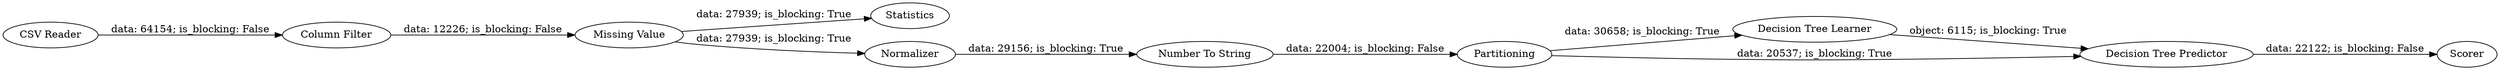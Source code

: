 digraph {
	"2182307353621251851_16" [label="Missing Value"]
	"2182307353621251851_10" [label="Number To String"]
	"2182307353621251851_1" [label="CSV Reader"]
	"2182307353621251851_13" [label="Column Filter"]
	"2182307353621251851_14" [label=Statistics]
	"2182307353621251851_8" [label="Decision Tree Learner"]
	"2182307353621251851_12" [label=Partitioning]
	"2182307353621251851_15" [label=Normalizer]
	"2182307353621251851_11" [label=Scorer]
	"2182307353621251851_9" [label="Decision Tree Predictor"]
	"2182307353621251851_16" -> "2182307353621251851_14" [label="data: 27939; is_blocking: True"]
	"2182307353621251851_9" -> "2182307353621251851_11" [label="data: 22122; is_blocking: False"]
	"2182307353621251851_12" -> "2182307353621251851_9" [label="data: 20537; is_blocking: True"]
	"2182307353621251851_1" -> "2182307353621251851_13" [label="data: 64154; is_blocking: False"]
	"2182307353621251851_15" -> "2182307353621251851_10" [label="data: 29156; is_blocking: True"]
	"2182307353621251851_12" -> "2182307353621251851_8" [label="data: 30658; is_blocking: True"]
	"2182307353621251851_8" -> "2182307353621251851_9" [label="object: 6115; is_blocking: True"]
	"2182307353621251851_10" -> "2182307353621251851_12" [label="data: 22004; is_blocking: False"]
	"2182307353621251851_16" -> "2182307353621251851_15" [label="data: 27939; is_blocking: True"]
	"2182307353621251851_13" -> "2182307353621251851_16" [label="data: 12226; is_blocking: False"]
	rankdir=LR
}
